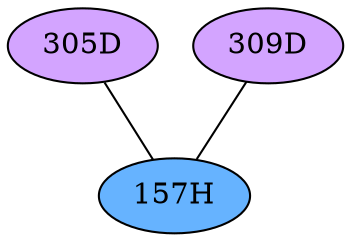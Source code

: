// The Round Table
graph {
	"305D" [fillcolor="#D3A4FF" style=radial]
	"157H" [fillcolor="#66B3FF" style=radial]
	"305D" -- "157H" [penwidth=1]
	"309D" [fillcolor="#D3A4FF" style=radial]
	"157H" [fillcolor="#66B3FF" style=radial]
	"309D" -- "157H" [penwidth=1]
}
